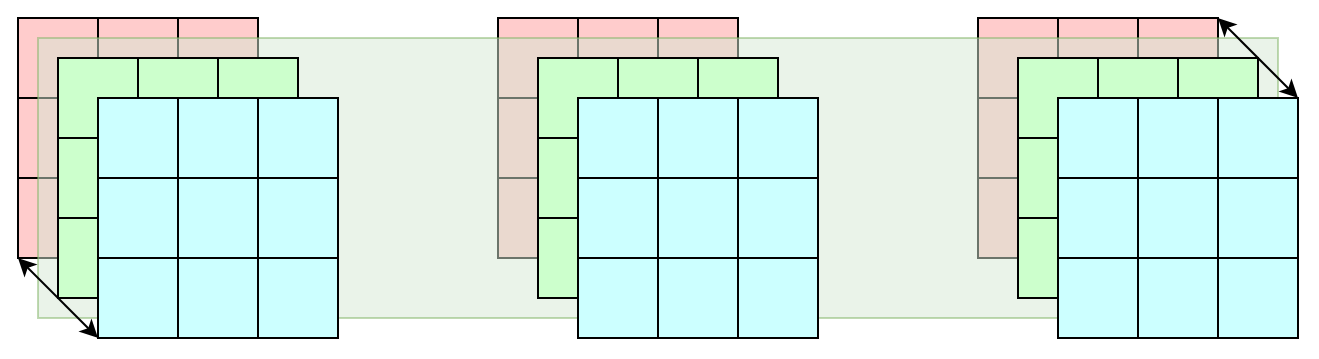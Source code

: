 <mxfile version="20.8.11" type="github">
  <diagram name="Page-1" id="73H9CBfih1wd_lHmCo1n">
    <mxGraphModel dx="1050" dy="619" grid="1" gridSize="10" guides="1" tooltips="1" connect="1" arrows="1" fold="1" page="1" pageScale="1" pageWidth="850" pageHeight="1100" math="0" shadow="0">
      <root>
        <mxCell id="0" />
        <mxCell id="1" parent="0" />
        <mxCell id="46tiHvYXBvrRHCsuIv1C-177" value="" style="group" vertex="1" connectable="0" parent="1">
          <mxGeometry x="110" y="270" width="600" height="120" as="geometry" />
        </mxCell>
        <mxCell id="46tiHvYXBvrRHCsuIv1C-137" value="" style="whiteSpace=wrap;html=1;aspect=fixed;fillColor=#FFCCCC;" vertex="1" parent="46tiHvYXBvrRHCsuIv1C-177">
          <mxGeometry x="480" y="80" width="40" height="40" as="geometry" />
        </mxCell>
        <mxCell id="46tiHvYXBvrRHCsuIv1C-138" value="" style="whiteSpace=wrap;html=1;aspect=fixed;fillColor=#FFCCCC;" vertex="1" parent="46tiHvYXBvrRHCsuIv1C-177">
          <mxGeometry x="520" y="80" width="40" height="40" as="geometry" />
        </mxCell>
        <mxCell id="46tiHvYXBvrRHCsuIv1C-139" value="" style="whiteSpace=wrap;html=1;aspect=fixed;fillColor=#FFCCCC;" vertex="1" parent="46tiHvYXBvrRHCsuIv1C-177">
          <mxGeometry x="560" y="80" width="40" height="40" as="geometry" />
        </mxCell>
        <mxCell id="46tiHvYXBvrRHCsuIv1C-140" value="" style="whiteSpace=wrap;html=1;aspect=fixed;fillColor=#FFCCCC;" vertex="1" parent="46tiHvYXBvrRHCsuIv1C-177">
          <mxGeometry x="480" y="40" width="40" height="40" as="geometry" />
        </mxCell>
        <mxCell id="46tiHvYXBvrRHCsuIv1C-141" value="" style="whiteSpace=wrap;html=1;aspect=fixed;fillColor=#FFCCCC;" vertex="1" parent="46tiHvYXBvrRHCsuIv1C-177">
          <mxGeometry x="520" y="40" width="40" height="40" as="geometry" />
        </mxCell>
        <mxCell id="46tiHvYXBvrRHCsuIv1C-142" value="" style="whiteSpace=wrap;html=1;aspect=fixed;fillColor=#FFCCCC;" vertex="1" parent="46tiHvYXBvrRHCsuIv1C-177">
          <mxGeometry x="560" y="40" width="40" height="40" as="geometry" />
        </mxCell>
        <mxCell id="46tiHvYXBvrRHCsuIv1C-143" value="" style="whiteSpace=wrap;html=1;aspect=fixed;fillColor=#FFCCCC;" vertex="1" parent="46tiHvYXBvrRHCsuIv1C-177">
          <mxGeometry x="480" width="40" height="40" as="geometry" />
        </mxCell>
        <mxCell id="46tiHvYXBvrRHCsuIv1C-144" value="" style="whiteSpace=wrap;html=1;aspect=fixed;fillColor=#FFCCCC;" vertex="1" parent="46tiHvYXBvrRHCsuIv1C-177">
          <mxGeometry x="520" width="40" height="40" as="geometry" />
        </mxCell>
        <mxCell id="46tiHvYXBvrRHCsuIv1C-145" value="" style="whiteSpace=wrap;html=1;aspect=fixed;fillColor=#FFCCCC;" vertex="1" parent="46tiHvYXBvrRHCsuIv1C-177">
          <mxGeometry x="560" width="40" height="40" as="geometry" />
        </mxCell>
        <mxCell id="46tiHvYXBvrRHCsuIv1C-106" value="" style="whiteSpace=wrap;html=1;aspect=fixed;fillColor=#FFCCCC;" vertex="1" parent="46tiHvYXBvrRHCsuIv1C-177">
          <mxGeometry x="240" y="80" width="40" height="40" as="geometry" />
        </mxCell>
        <mxCell id="46tiHvYXBvrRHCsuIv1C-107" value="" style="whiteSpace=wrap;html=1;aspect=fixed;fillColor=#FFCCCC;" vertex="1" parent="46tiHvYXBvrRHCsuIv1C-177">
          <mxGeometry x="280" y="80" width="40" height="40" as="geometry" />
        </mxCell>
        <mxCell id="46tiHvYXBvrRHCsuIv1C-108" value="" style="whiteSpace=wrap;html=1;aspect=fixed;fillColor=#FFCCCC;" vertex="1" parent="46tiHvYXBvrRHCsuIv1C-177">
          <mxGeometry x="320" y="80" width="40" height="40" as="geometry" />
        </mxCell>
        <mxCell id="46tiHvYXBvrRHCsuIv1C-109" value="" style="whiteSpace=wrap;html=1;aspect=fixed;fillColor=#FFCCCC;" vertex="1" parent="46tiHvYXBvrRHCsuIv1C-177">
          <mxGeometry x="240" y="40" width="40" height="40" as="geometry" />
        </mxCell>
        <mxCell id="46tiHvYXBvrRHCsuIv1C-110" value="" style="whiteSpace=wrap;html=1;aspect=fixed;fillColor=#FFCCCC;" vertex="1" parent="46tiHvYXBvrRHCsuIv1C-177">
          <mxGeometry x="280" y="40" width="40" height="40" as="geometry" />
        </mxCell>
        <mxCell id="46tiHvYXBvrRHCsuIv1C-111" value="" style="whiteSpace=wrap;html=1;aspect=fixed;fillColor=#FFCCCC;" vertex="1" parent="46tiHvYXBvrRHCsuIv1C-177">
          <mxGeometry x="320" y="40" width="40" height="40" as="geometry" />
        </mxCell>
        <mxCell id="46tiHvYXBvrRHCsuIv1C-112" value="" style="whiteSpace=wrap;html=1;aspect=fixed;fillColor=#FFCCCC;" vertex="1" parent="46tiHvYXBvrRHCsuIv1C-177">
          <mxGeometry x="240" width="40" height="40" as="geometry" />
        </mxCell>
        <mxCell id="46tiHvYXBvrRHCsuIv1C-113" value="" style="whiteSpace=wrap;html=1;aspect=fixed;fillColor=#FFCCCC;" vertex="1" parent="46tiHvYXBvrRHCsuIv1C-177">
          <mxGeometry x="280" width="40" height="40" as="geometry" />
        </mxCell>
        <mxCell id="46tiHvYXBvrRHCsuIv1C-114" value="" style="whiteSpace=wrap;html=1;aspect=fixed;fillColor=#FFCCCC;" vertex="1" parent="46tiHvYXBvrRHCsuIv1C-177">
          <mxGeometry x="320" width="40" height="40" as="geometry" />
        </mxCell>
        <mxCell id="46tiHvYXBvrRHCsuIv1C-76" value="" style="whiteSpace=wrap;html=1;aspect=fixed;fillColor=#FFCCCC;" vertex="1" parent="46tiHvYXBvrRHCsuIv1C-177">
          <mxGeometry y="80" width="40" height="40" as="geometry" />
        </mxCell>
        <mxCell id="46tiHvYXBvrRHCsuIv1C-77" value="" style="whiteSpace=wrap;html=1;aspect=fixed;fillColor=#FFCCCC;" vertex="1" parent="46tiHvYXBvrRHCsuIv1C-177">
          <mxGeometry x="40" y="80" width="40" height="40" as="geometry" />
        </mxCell>
        <mxCell id="46tiHvYXBvrRHCsuIv1C-78" value="" style="whiteSpace=wrap;html=1;aspect=fixed;fillColor=#FFCCCC;" vertex="1" parent="46tiHvYXBvrRHCsuIv1C-177">
          <mxGeometry x="80" y="80" width="40" height="40" as="geometry" />
        </mxCell>
        <mxCell id="46tiHvYXBvrRHCsuIv1C-79" value="" style="whiteSpace=wrap;html=1;aspect=fixed;fillColor=#FFCCCC;" vertex="1" parent="46tiHvYXBvrRHCsuIv1C-177">
          <mxGeometry y="40" width="40" height="40" as="geometry" />
        </mxCell>
        <mxCell id="46tiHvYXBvrRHCsuIv1C-80" value="" style="whiteSpace=wrap;html=1;aspect=fixed;fillColor=#FFCCCC;" vertex="1" parent="46tiHvYXBvrRHCsuIv1C-177">
          <mxGeometry x="40" y="40" width="40" height="40" as="geometry" />
        </mxCell>
        <mxCell id="46tiHvYXBvrRHCsuIv1C-81" value="" style="whiteSpace=wrap;html=1;aspect=fixed;fillColor=#FFCCCC;" vertex="1" parent="46tiHvYXBvrRHCsuIv1C-177">
          <mxGeometry x="80" y="40" width="40" height="40" as="geometry" />
        </mxCell>
        <mxCell id="46tiHvYXBvrRHCsuIv1C-82" value="" style="whiteSpace=wrap;html=1;aspect=fixed;fillColor=#FFCCCC;" vertex="1" parent="46tiHvYXBvrRHCsuIv1C-177">
          <mxGeometry width="40" height="40" as="geometry" />
        </mxCell>
        <mxCell id="46tiHvYXBvrRHCsuIv1C-83" value="" style="whiteSpace=wrap;html=1;aspect=fixed;fillColor=#FFCCCC;" vertex="1" parent="46tiHvYXBvrRHCsuIv1C-177">
          <mxGeometry x="40" width="40" height="40" as="geometry" />
        </mxCell>
        <mxCell id="46tiHvYXBvrRHCsuIv1C-84" value="" style="whiteSpace=wrap;html=1;aspect=fixed;fillColor=#FFCCCC;" vertex="1" parent="46tiHvYXBvrRHCsuIv1C-177">
          <mxGeometry x="80" width="40" height="40" as="geometry" />
        </mxCell>
        <mxCell id="46tiHvYXBvrRHCsuIv1C-167" value="" style="rounded=0;whiteSpace=wrap;html=1;fillColor=#d5e8d4;strokeColor=#82b366;glass=0;opacity=50;" vertex="1" parent="1">
          <mxGeometry x="120" y="280" width="620" height="140" as="geometry" />
        </mxCell>
        <mxCell id="46tiHvYXBvrRHCsuIv1C-175" value="" style="group" vertex="1" connectable="0" parent="1">
          <mxGeometry x="130" y="290" width="620" height="140" as="geometry" />
        </mxCell>
        <mxCell id="46tiHvYXBvrRHCsuIv1C-172" value="" style="group" vertex="1" connectable="0" parent="46tiHvYXBvrRHCsuIv1C-175">
          <mxGeometry width="120" height="120" as="geometry" />
        </mxCell>
        <mxCell id="46tiHvYXBvrRHCsuIv1C-86" value="" style="whiteSpace=wrap;html=1;aspect=fixed;fillColor=#CCFFCC;" vertex="1" parent="46tiHvYXBvrRHCsuIv1C-172">
          <mxGeometry y="80" width="40" height="40" as="geometry" />
        </mxCell>
        <mxCell id="46tiHvYXBvrRHCsuIv1C-87" value="" style="whiteSpace=wrap;html=1;aspect=fixed;fillColor=#CCFFCC;" vertex="1" parent="46tiHvYXBvrRHCsuIv1C-172">
          <mxGeometry x="40" y="80" width="40" height="40" as="geometry" />
        </mxCell>
        <mxCell id="46tiHvYXBvrRHCsuIv1C-88" value="" style="whiteSpace=wrap;html=1;aspect=fixed;fillColor=#CCFFCC;" vertex="1" parent="46tiHvYXBvrRHCsuIv1C-172">
          <mxGeometry x="80" y="80" width="40" height="40" as="geometry" />
        </mxCell>
        <mxCell id="46tiHvYXBvrRHCsuIv1C-89" value="" style="whiteSpace=wrap;html=1;aspect=fixed;fillColor=#CCFFCC;" vertex="1" parent="46tiHvYXBvrRHCsuIv1C-172">
          <mxGeometry y="40" width="40" height="40" as="geometry" />
        </mxCell>
        <mxCell id="46tiHvYXBvrRHCsuIv1C-90" value="" style="whiteSpace=wrap;html=1;aspect=fixed;fillColor=#CCFFCC;" vertex="1" parent="46tiHvYXBvrRHCsuIv1C-172">
          <mxGeometry x="40" y="40" width="40" height="40" as="geometry" />
        </mxCell>
        <mxCell id="46tiHvYXBvrRHCsuIv1C-91" value="" style="whiteSpace=wrap;html=1;aspect=fixed;fillColor=#CCFFCC;" vertex="1" parent="46tiHvYXBvrRHCsuIv1C-172">
          <mxGeometry x="80" y="40" width="40" height="40" as="geometry" />
        </mxCell>
        <mxCell id="46tiHvYXBvrRHCsuIv1C-92" value="" style="whiteSpace=wrap;html=1;aspect=fixed;fillColor=#CCFFCC;" vertex="1" parent="46tiHvYXBvrRHCsuIv1C-172">
          <mxGeometry width="40" height="40" as="geometry" />
        </mxCell>
        <mxCell id="46tiHvYXBvrRHCsuIv1C-93" value="" style="whiteSpace=wrap;html=1;aspect=fixed;fillColor=#CCFFCC;" vertex="1" parent="46tiHvYXBvrRHCsuIv1C-172">
          <mxGeometry x="40" width="40" height="40" as="geometry" />
        </mxCell>
        <mxCell id="46tiHvYXBvrRHCsuIv1C-94" value="" style="whiteSpace=wrap;html=1;aspect=fixed;fillColor=#CCFFCC;" vertex="1" parent="46tiHvYXBvrRHCsuIv1C-172">
          <mxGeometry x="80" width="40" height="40" as="geometry" />
        </mxCell>
        <mxCell id="46tiHvYXBvrRHCsuIv1C-173" value="" style="group" vertex="1" connectable="0" parent="46tiHvYXBvrRHCsuIv1C-175">
          <mxGeometry x="240" width="120" height="120" as="geometry" />
        </mxCell>
        <mxCell id="46tiHvYXBvrRHCsuIv1C-116" value="" style="whiteSpace=wrap;html=1;aspect=fixed;fillColor=#CCFFCC;" vertex="1" parent="46tiHvYXBvrRHCsuIv1C-173">
          <mxGeometry y="80" width="40" height="40" as="geometry" />
        </mxCell>
        <mxCell id="46tiHvYXBvrRHCsuIv1C-117" value="" style="whiteSpace=wrap;html=1;aspect=fixed;fillColor=#CCFFCC;" vertex="1" parent="46tiHvYXBvrRHCsuIv1C-173">
          <mxGeometry x="40" y="80" width="40" height="40" as="geometry" />
        </mxCell>
        <mxCell id="46tiHvYXBvrRHCsuIv1C-118" value="" style="whiteSpace=wrap;html=1;aspect=fixed;fillColor=#CCFFCC;" vertex="1" parent="46tiHvYXBvrRHCsuIv1C-173">
          <mxGeometry x="80" y="80" width="40" height="40" as="geometry" />
        </mxCell>
        <mxCell id="46tiHvYXBvrRHCsuIv1C-119" value="" style="whiteSpace=wrap;html=1;aspect=fixed;fillColor=#CCFFCC;" vertex="1" parent="46tiHvYXBvrRHCsuIv1C-173">
          <mxGeometry y="40" width="40" height="40" as="geometry" />
        </mxCell>
        <mxCell id="46tiHvYXBvrRHCsuIv1C-120" value="" style="whiteSpace=wrap;html=1;aspect=fixed;fillColor=#CCFFCC;" vertex="1" parent="46tiHvYXBvrRHCsuIv1C-173">
          <mxGeometry x="40" y="40" width="40" height="40" as="geometry" />
        </mxCell>
        <mxCell id="46tiHvYXBvrRHCsuIv1C-121" value="" style="whiteSpace=wrap;html=1;aspect=fixed;fillColor=#CCFFCC;" vertex="1" parent="46tiHvYXBvrRHCsuIv1C-173">
          <mxGeometry x="80" y="40" width="40" height="40" as="geometry" />
        </mxCell>
        <mxCell id="46tiHvYXBvrRHCsuIv1C-122" value="" style="whiteSpace=wrap;html=1;aspect=fixed;fillColor=#CCFFCC;" vertex="1" parent="46tiHvYXBvrRHCsuIv1C-173">
          <mxGeometry width="40" height="40" as="geometry" />
        </mxCell>
        <mxCell id="46tiHvYXBvrRHCsuIv1C-123" value="" style="whiteSpace=wrap;html=1;aspect=fixed;fillColor=#CCFFCC;" vertex="1" parent="46tiHvYXBvrRHCsuIv1C-173">
          <mxGeometry x="40" width="40" height="40" as="geometry" />
        </mxCell>
        <mxCell id="46tiHvYXBvrRHCsuIv1C-124" value="" style="whiteSpace=wrap;html=1;aspect=fixed;fillColor=#CCFFCC;" vertex="1" parent="46tiHvYXBvrRHCsuIv1C-173">
          <mxGeometry x="80" width="40" height="40" as="geometry" />
        </mxCell>
        <mxCell id="46tiHvYXBvrRHCsuIv1C-174" value="" style="group" vertex="1" connectable="0" parent="46tiHvYXBvrRHCsuIv1C-175">
          <mxGeometry x="480" width="120" height="120" as="geometry" />
        </mxCell>
        <mxCell id="46tiHvYXBvrRHCsuIv1C-147" value="" style="whiteSpace=wrap;html=1;aspect=fixed;fillColor=#CCFFCC;" vertex="1" parent="46tiHvYXBvrRHCsuIv1C-174">
          <mxGeometry y="80" width="40" height="40" as="geometry" />
        </mxCell>
        <mxCell id="46tiHvYXBvrRHCsuIv1C-148" value="" style="whiteSpace=wrap;html=1;aspect=fixed;fillColor=#CCFFCC;" vertex="1" parent="46tiHvYXBvrRHCsuIv1C-174">
          <mxGeometry x="40" y="80" width="40" height="40" as="geometry" />
        </mxCell>
        <mxCell id="46tiHvYXBvrRHCsuIv1C-149" value="" style="whiteSpace=wrap;html=1;aspect=fixed;fillColor=#CCFFCC;" vertex="1" parent="46tiHvYXBvrRHCsuIv1C-174">
          <mxGeometry x="80" y="80" width="40" height="40" as="geometry" />
        </mxCell>
        <mxCell id="46tiHvYXBvrRHCsuIv1C-150" value="" style="whiteSpace=wrap;html=1;aspect=fixed;fillColor=#CCFFCC;" vertex="1" parent="46tiHvYXBvrRHCsuIv1C-174">
          <mxGeometry y="40" width="40" height="40" as="geometry" />
        </mxCell>
        <mxCell id="46tiHvYXBvrRHCsuIv1C-151" value="" style="whiteSpace=wrap;html=1;aspect=fixed;fillColor=#CCFFCC;" vertex="1" parent="46tiHvYXBvrRHCsuIv1C-174">
          <mxGeometry x="40" y="40" width="40" height="40" as="geometry" />
        </mxCell>
        <mxCell id="46tiHvYXBvrRHCsuIv1C-152" value="" style="whiteSpace=wrap;html=1;aspect=fixed;fillColor=#CCFFCC;" vertex="1" parent="46tiHvYXBvrRHCsuIv1C-174">
          <mxGeometry x="80" y="40" width="40" height="40" as="geometry" />
        </mxCell>
        <mxCell id="46tiHvYXBvrRHCsuIv1C-153" value="" style="whiteSpace=wrap;html=1;aspect=fixed;fillColor=#CCFFCC;" vertex="1" parent="46tiHvYXBvrRHCsuIv1C-174">
          <mxGeometry width="40" height="40" as="geometry" />
        </mxCell>
        <mxCell id="46tiHvYXBvrRHCsuIv1C-154" value="" style="whiteSpace=wrap;html=1;aspect=fixed;fillColor=#CCFFCC;" vertex="1" parent="46tiHvYXBvrRHCsuIv1C-174">
          <mxGeometry x="40" width="40" height="40" as="geometry" />
        </mxCell>
        <mxCell id="46tiHvYXBvrRHCsuIv1C-155" value="" style="whiteSpace=wrap;html=1;aspect=fixed;fillColor=#CCFFCC;" vertex="1" parent="46tiHvYXBvrRHCsuIv1C-174">
          <mxGeometry x="80" width="40" height="40" as="geometry" />
        </mxCell>
        <mxCell id="46tiHvYXBvrRHCsuIv1C-176" value="" style="group" vertex="1" connectable="0" parent="46tiHvYXBvrRHCsuIv1C-175">
          <mxGeometry x="20" y="20" width="600" height="120" as="geometry" />
        </mxCell>
        <mxCell id="46tiHvYXBvrRHCsuIv1C-95" value="" style="group;fillColor=none;" vertex="1" connectable="0" parent="46tiHvYXBvrRHCsuIv1C-176">
          <mxGeometry width="120" height="120" as="geometry" />
        </mxCell>
        <mxCell id="46tiHvYXBvrRHCsuIv1C-96" value="" style="whiteSpace=wrap;html=1;aspect=fixed;fillColor=#CCFFFF;" vertex="1" parent="46tiHvYXBvrRHCsuIv1C-95">
          <mxGeometry y="80" width="40" height="40" as="geometry" />
        </mxCell>
        <mxCell id="46tiHvYXBvrRHCsuIv1C-97" value="" style="whiteSpace=wrap;html=1;aspect=fixed;fillColor=#CCFFFF;" vertex="1" parent="46tiHvYXBvrRHCsuIv1C-95">
          <mxGeometry x="40" y="80" width="40" height="40" as="geometry" />
        </mxCell>
        <mxCell id="46tiHvYXBvrRHCsuIv1C-98" value="" style="whiteSpace=wrap;html=1;aspect=fixed;fillColor=#CCFFFF;" vertex="1" parent="46tiHvYXBvrRHCsuIv1C-95">
          <mxGeometry x="80" y="80" width="40" height="40" as="geometry" />
        </mxCell>
        <mxCell id="46tiHvYXBvrRHCsuIv1C-99" value="" style="whiteSpace=wrap;html=1;aspect=fixed;fillColor=#CCFFFF;" vertex="1" parent="46tiHvYXBvrRHCsuIv1C-95">
          <mxGeometry y="40" width="40" height="40" as="geometry" />
        </mxCell>
        <mxCell id="46tiHvYXBvrRHCsuIv1C-100" value="" style="whiteSpace=wrap;html=1;aspect=fixed;fillColor=#CCFFFF;" vertex="1" parent="46tiHvYXBvrRHCsuIv1C-95">
          <mxGeometry x="40" y="40" width="40" height="40" as="geometry" />
        </mxCell>
        <mxCell id="46tiHvYXBvrRHCsuIv1C-101" value="" style="whiteSpace=wrap;html=1;aspect=fixed;fillColor=#CCFFFF;" vertex="1" parent="46tiHvYXBvrRHCsuIv1C-95">
          <mxGeometry x="80" y="40" width="40" height="40" as="geometry" />
        </mxCell>
        <mxCell id="46tiHvYXBvrRHCsuIv1C-102" value="" style="whiteSpace=wrap;html=1;aspect=fixed;fillColor=#CCFFFF;" vertex="1" parent="46tiHvYXBvrRHCsuIv1C-95">
          <mxGeometry width="40" height="40" as="geometry" />
        </mxCell>
        <mxCell id="46tiHvYXBvrRHCsuIv1C-103" value="" style="whiteSpace=wrap;html=1;aspect=fixed;fillColor=#CCFFFF;" vertex="1" parent="46tiHvYXBvrRHCsuIv1C-95">
          <mxGeometry x="40" width="40" height="40" as="geometry" />
        </mxCell>
        <mxCell id="46tiHvYXBvrRHCsuIv1C-104" value="" style="whiteSpace=wrap;html=1;aspect=fixed;fillColor=#CCFFFF;" vertex="1" parent="46tiHvYXBvrRHCsuIv1C-95">
          <mxGeometry x="80" width="40" height="40" as="geometry" />
        </mxCell>
        <mxCell id="46tiHvYXBvrRHCsuIv1C-125" value="" style="group;fillColor=none;" vertex="1" connectable="0" parent="46tiHvYXBvrRHCsuIv1C-176">
          <mxGeometry x="240" width="120" height="120" as="geometry" />
        </mxCell>
        <mxCell id="46tiHvYXBvrRHCsuIv1C-126" value="" style="whiteSpace=wrap;html=1;aspect=fixed;fillColor=#CCFFFF;" vertex="1" parent="46tiHvYXBvrRHCsuIv1C-125">
          <mxGeometry y="80" width="40" height="40" as="geometry" />
        </mxCell>
        <mxCell id="46tiHvYXBvrRHCsuIv1C-127" value="" style="whiteSpace=wrap;html=1;aspect=fixed;fillColor=#CCFFFF;" vertex="1" parent="46tiHvYXBvrRHCsuIv1C-125">
          <mxGeometry x="40" y="80" width="40" height="40" as="geometry" />
        </mxCell>
        <mxCell id="46tiHvYXBvrRHCsuIv1C-128" value="" style="whiteSpace=wrap;html=1;aspect=fixed;fillColor=#CCFFFF;" vertex="1" parent="46tiHvYXBvrRHCsuIv1C-125">
          <mxGeometry x="80" y="80" width="40" height="40" as="geometry" />
        </mxCell>
        <mxCell id="46tiHvYXBvrRHCsuIv1C-129" value="" style="whiteSpace=wrap;html=1;aspect=fixed;fillColor=#CCFFFF;" vertex="1" parent="46tiHvYXBvrRHCsuIv1C-125">
          <mxGeometry y="40" width="40" height="40" as="geometry" />
        </mxCell>
        <mxCell id="46tiHvYXBvrRHCsuIv1C-130" value="" style="whiteSpace=wrap;html=1;aspect=fixed;fillColor=#CCFFFF;" vertex="1" parent="46tiHvYXBvrRHCsuIv1C-125">
          <mxGeometry x="40" y="40" width="40" height="40" as="geometry" />
        </mxCell>
        <mxCell id="46tiHvYXBvrRHCsuIv1C-131" value="" style="whiteSpace=wrap;html=1;aspect=fixed;fillColor=#CCFFFF;" vertex="1" parent="46tiHvYXBvrRHCsuIv1C-125">
          <mxGeometry x="80" y="40" width="40" height="40" as="geometry" />
        </mxCell>
        <mxCell id="46tiHvYXBvrRHCsuIv1C-132" value="" style="whiteSpace=wrap;html=1;aspect=fixed;fillColor=#CCFFFF;" vertex="1" parent="46tiHvYXBvrRHCsuIv1C-125">
          <mxGeometry width="40" height="40" as="geometry" />
        </mxCell>
        <mxCell id="46tiHvYXBvrRHCsuIv1C-133" value="" style="whiteSpace=wrap;html=1;aspect=fixed;fillColor=#CCFFFF;" vertex="1" parent="46tiHvYXBvrRHCsuIv1C-125">
          <mxGeometry x="40" width="40" height="40" as="geometry" />
        </mxCell>
        <mxCell id="46tiHvYXBvrRHCsuIv1C-134" value="" style="whiteSpace=wrap;html=1;aspect=fixed;fillColor=#CCFFFF;" vertex="1" parent="46tiHvYXBvrRHCsuIv1C-125">
          <mxGeometry x="80" width="40" height="40" as="geometry" />
        </mxCell>
        <mxCell id="46tiHvYXBvrRHCsuIv1C-171" value="" style="group" vertex="1" connectable="0" parent="46tiHvYXBvrRHCsuIv1C-176">
          <mxGeometry x="480" width="120" height="120" as="geometry" />
        </mxCell>
        <mxCell id="46tiHvYXBvrRHCsuIv1C-157" value="" style="whiteSpace=wrap;html=1;aspect=fixed;fillColor=#CCFFFF;" vertex="1" parent="46tiHvYXBvrRHCsuIv1C-171">
          <mxGeometry y="80" width="40" height="40" as="geometry" />
        </mxCell>
        <mxCell id="46tiHvYXBvrRHCsuIv1C-158" value="" style="whiteSpace=wrap;html=1;aspect=fixed;fillColor=#CCFFFF;" vertex="1" parent="46tiHvYXBvrRHCsuIv1C-171">
          <mxGeometry x="40" y="80" width="40" height="40" as="geometry" />
        </mxCell>
        <mxCell id="46tiHvYXBvrRHCsuIv1C-159" value="" style="whiteSpace=wrap;html=1;aspect=fixed;fillColor=#CCFFFF;" vertex="1" parent="46tiHvYXBvrRHCsuIv1C-171">
          <mxGeometry x="80" y="80" width="40" height="40" as="geometry" />
        </mxCell>
        <mxCell id="46tiHvYXBvrRHCsuIv1C-160" value="" style="whiteSpace=wrap;html=1;aspect=fixed;fillColor=#CCFFFF;" vertex="1" parent="46tiHvYXBvrRHCsuIv1C-171">
          <mxGeometry y="40" width="40" height="40" as="geometry" />
        </mxCell>
        <mxCell id="46tiHvYXBvrRHCsuIv1C-161" value="" style="whiteSpace=wrap;html=1;aspect=fixed;fillColor=#CCFFFF;" vertex="1" parent="46tiHvYXBvrRHCsuIv1C-171">
          <mxGeometry x="40" y="40" width="40" height="40" as="geometry" />
        </mxCell>
        <mxCell id="46tiHvYXBvrRHCsuIv1C-162" value="" style="whiteSpace=wrap;html=1;aspect=fixed;fillColor=#CCFFFF;" vertex="1" parent="46tiHvYXBvrRHCsuIv1C-171">
          <mxGeometry x="80" y="40" width="40" height="40" as="geometry" />
        </mxCell>
        <mxCell id="46tiHvYXBvrRHCsuIv1C-163" value="" style="whiteSpace=wrap;html=1;aspect=fixed;fillColor=#CCFFFF;" vertex="1" parent="46tiHvYXBvrRHCsuIv1C-171">
          <mxGeometry width="40" height="40" as="geometry" />
        </mxCell>
        <mxCell id="46tiHvYXBvrRHCsuIv1C-164" value="" style="whiteSpace=wrap;html=1;aspect=fixed;fillColor=#CCFFFF;" vertex="1" parent="46tiHvYXBvrRHCsuIv1C-171">
          <mxGeometry x="40" width="40" height="40" as="geometry" />
        </mxCell>
        <mxCell id="46tiHvYXBvrRHCsuIv1C-165" value="" style="whiteSpace=wrap;html=1;aspect=fixed;fillColor=#CCFFFF;" vertex="1" parent="46tiHvYXBvrRHCsuIv1C-171">
          <mxGeometry x="80" width="40" height="40" as="geometry" />
        </mxCell>
        <mxCell id="46tiHvYXBvrRHCsuIv1C-178" value="" style="endArrow=classic;startArrow=classic;html=1;rounded=0;entryX=1;entryY=0;entryDx=0;entryDy=0;exitX=1;exitY=0;exitDx=0;exitDy=0;" edge="1" parent="1" source="46tiHvYXBvrRHCsuIv1C-145" target="46tiHvYXBvrRHCsuIv1C-165">
          <mxGeometry width="50" height="50" relative="1" as="geometry">
            <mxPoint x="720" y="260" as="sourcePoint" />
            <mxPoint x="760" y="300" as="targetPoint" />
          </mxGeometry>
        </mxCell>
        <mxCell id="46tiHvYXBvrRHCsuIv1C-179" value="" style="endArrow=classic;startArrow=classic;html=1;rounded=0;exitX=0;exitY=1;exitDx=0;exitDy=0;entryX=0;entryY=1;entryDx=0;entryDy=0;" edge="1" parent="1" source="46tiHvYXBvrRHCsuIv1C-76" target="46tiHvYXBvrRHCsuIv1C-96">
          <mxGeometry width="50" height="50" relative="1" as="geometry">
            <mxPoint x="720" y="280" as="sourcePoint" />
            <mxPoint x="80" y="450" as="targetPoint" />
          </mxGeometry>
        </mxCell>
      </root>
    </mxGraphModel>
  </diagram>
</mxfile>
